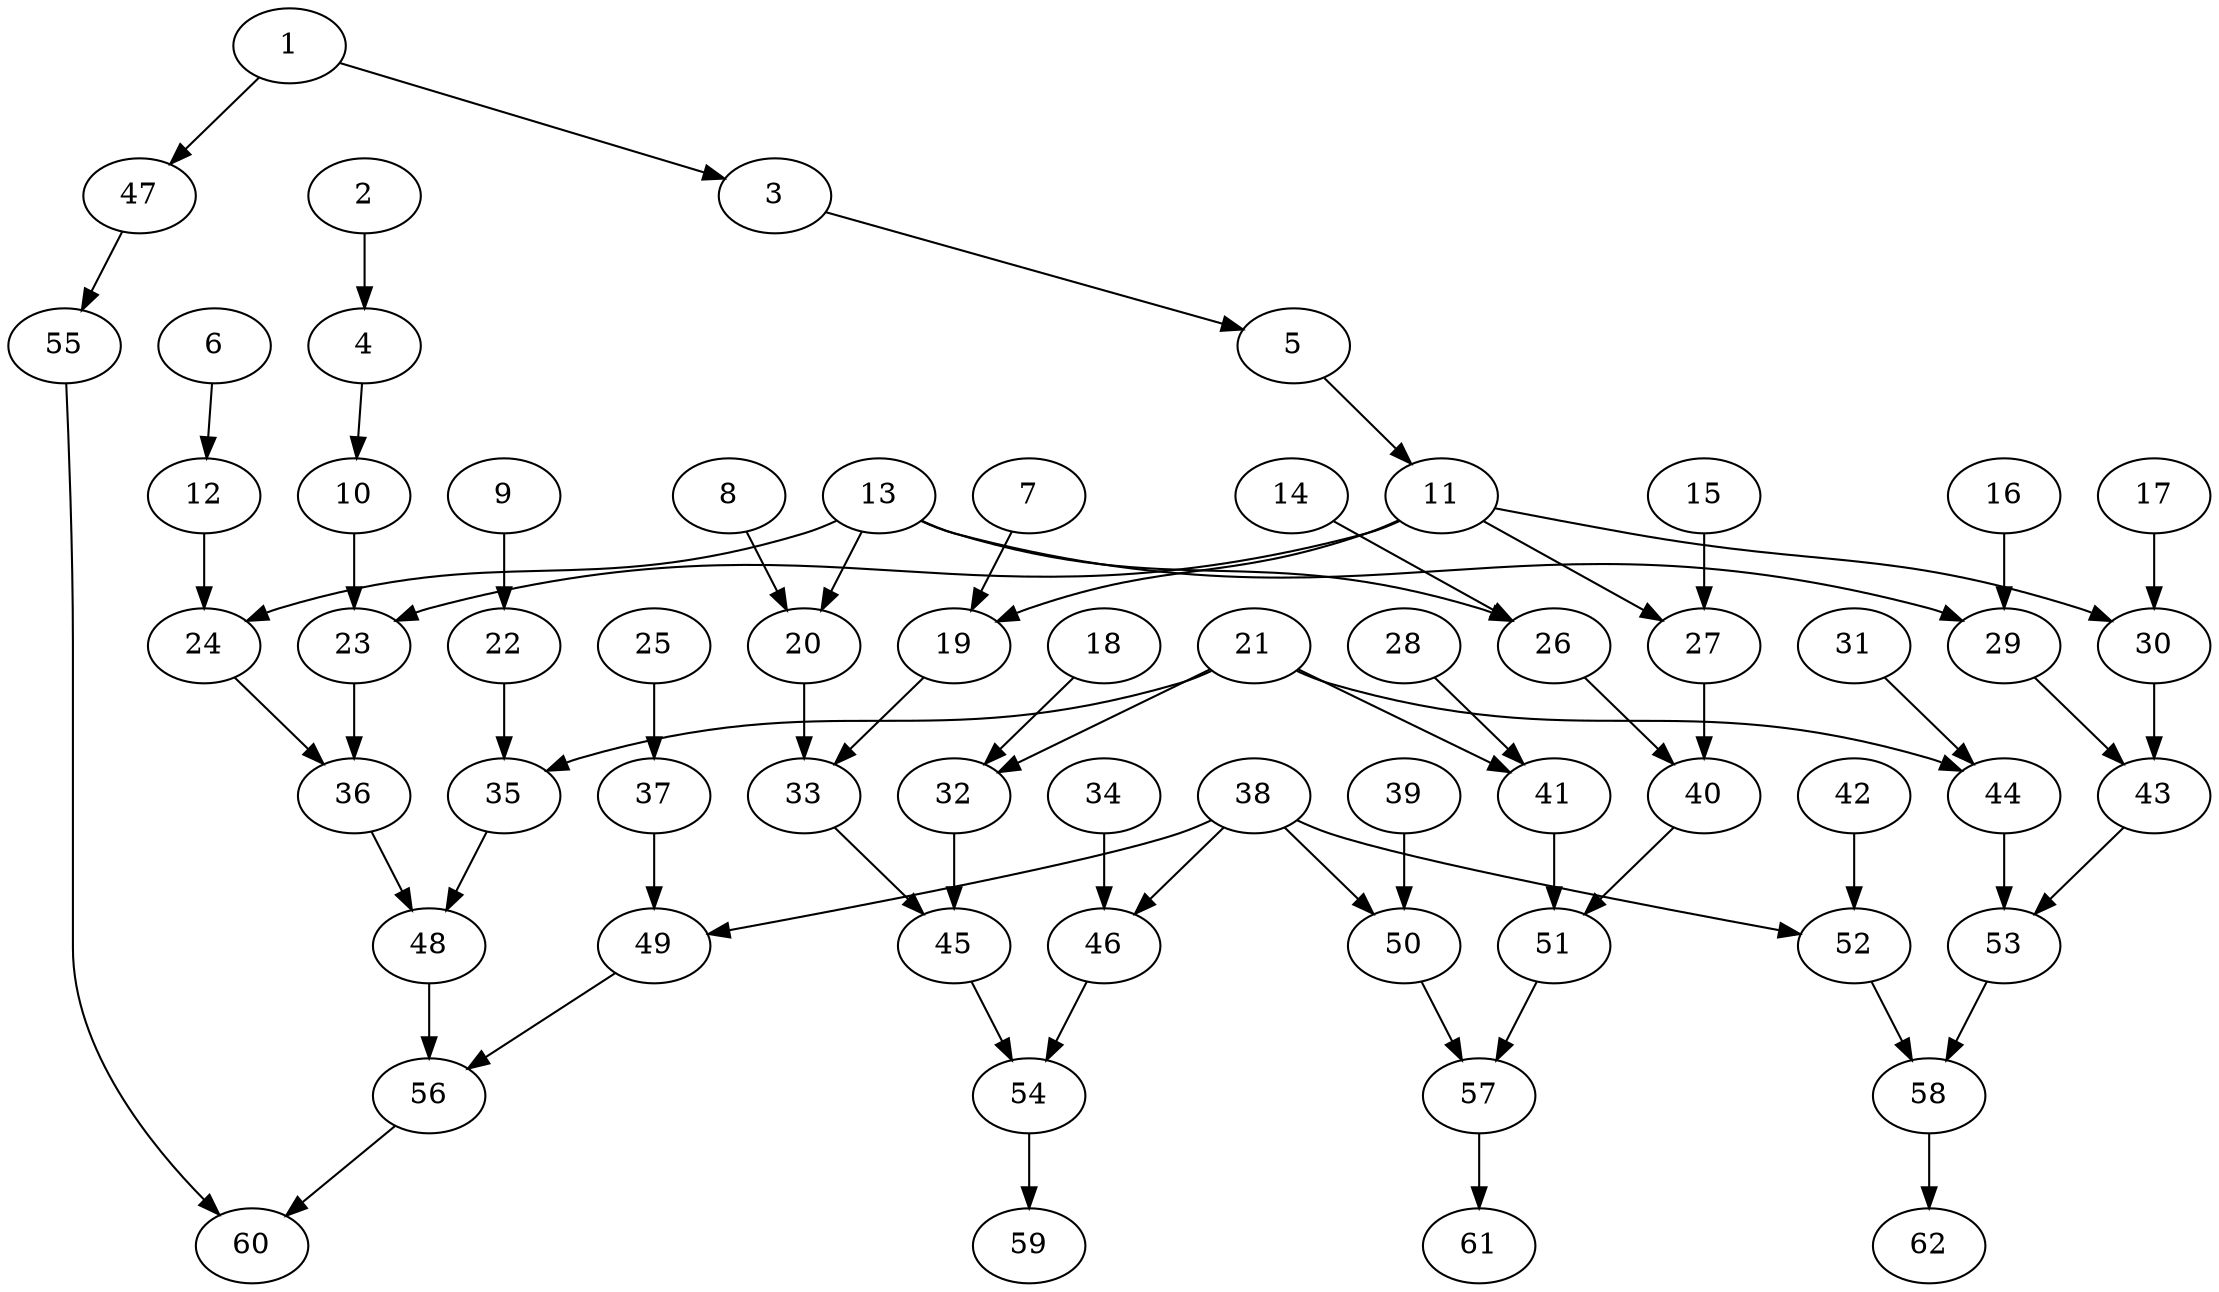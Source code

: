 strict digraph  {
1;
3;
47;
2;
4;
5;
10;
11;
6;
12;
7;
19;
8;
20;
9;
22;
23;
27;
30;
24;
13;
26;
29;
14;
15;
16;
17;
18;
32;
33;
21;
35;
41;
44;
36;
25;
37;
40;
28;
43;
31;
45;
34;
46;
48;
49;
38;
50;
52;
39;
51;
42;
53;
54;
55;
56;
57;
58;
59;
60;
61;
62;
1 -> 3;
1 -> 47;
3 -> 5;
47 -> 55;
2 -> 4;
4 -> 10;
5 -> 11;
10 -> 23;
11 -> 19;
11 -> 23;
11 -> 27;
11 -> 30;
6 -> 12;
12 -> 24;
7 -> 19;
19 -> 33;
8 -> 20;
20 -> 33;
9 -> 22;
22 -> 35;
23 -> 36;
27 -> 40;
30 -> 43;
24 -> 36;
13 -> 20;
13 -> 24;
13 -> 26;
13 -> 29;
26 -> 40;
29 -> 43;
14 -> 26;
15 -> 27;
16 -> 29;
17 -> 30;
18 -> 32;
32 -> 45;
33 -> 45;
21 -> 32;
21 -> 35;
21 -> 41;
21 -> 44;
35 -> 48;
41 -> 51;
44 -> 53;
36 -> 48;
25 -> 37;
37 -> 49;
40 -> 51;
28 -> 41;
43 -> 53;
31 -> 44;
45 -> 54;
34 -> 46;
46 -> 54;
48 -> 56;
49 -> 56;
38 -> 46;
38 -> 49;
38 -> 50;
38 -> 52;
50 -> 57;
52 -> 58;
39 -> 50;
51 -> 57;
42 -> 52;
53 -> 58;
54 -> 59;
55 -> 60;
56 -> 60;
57 -> 61;
58 -> 62;
}
